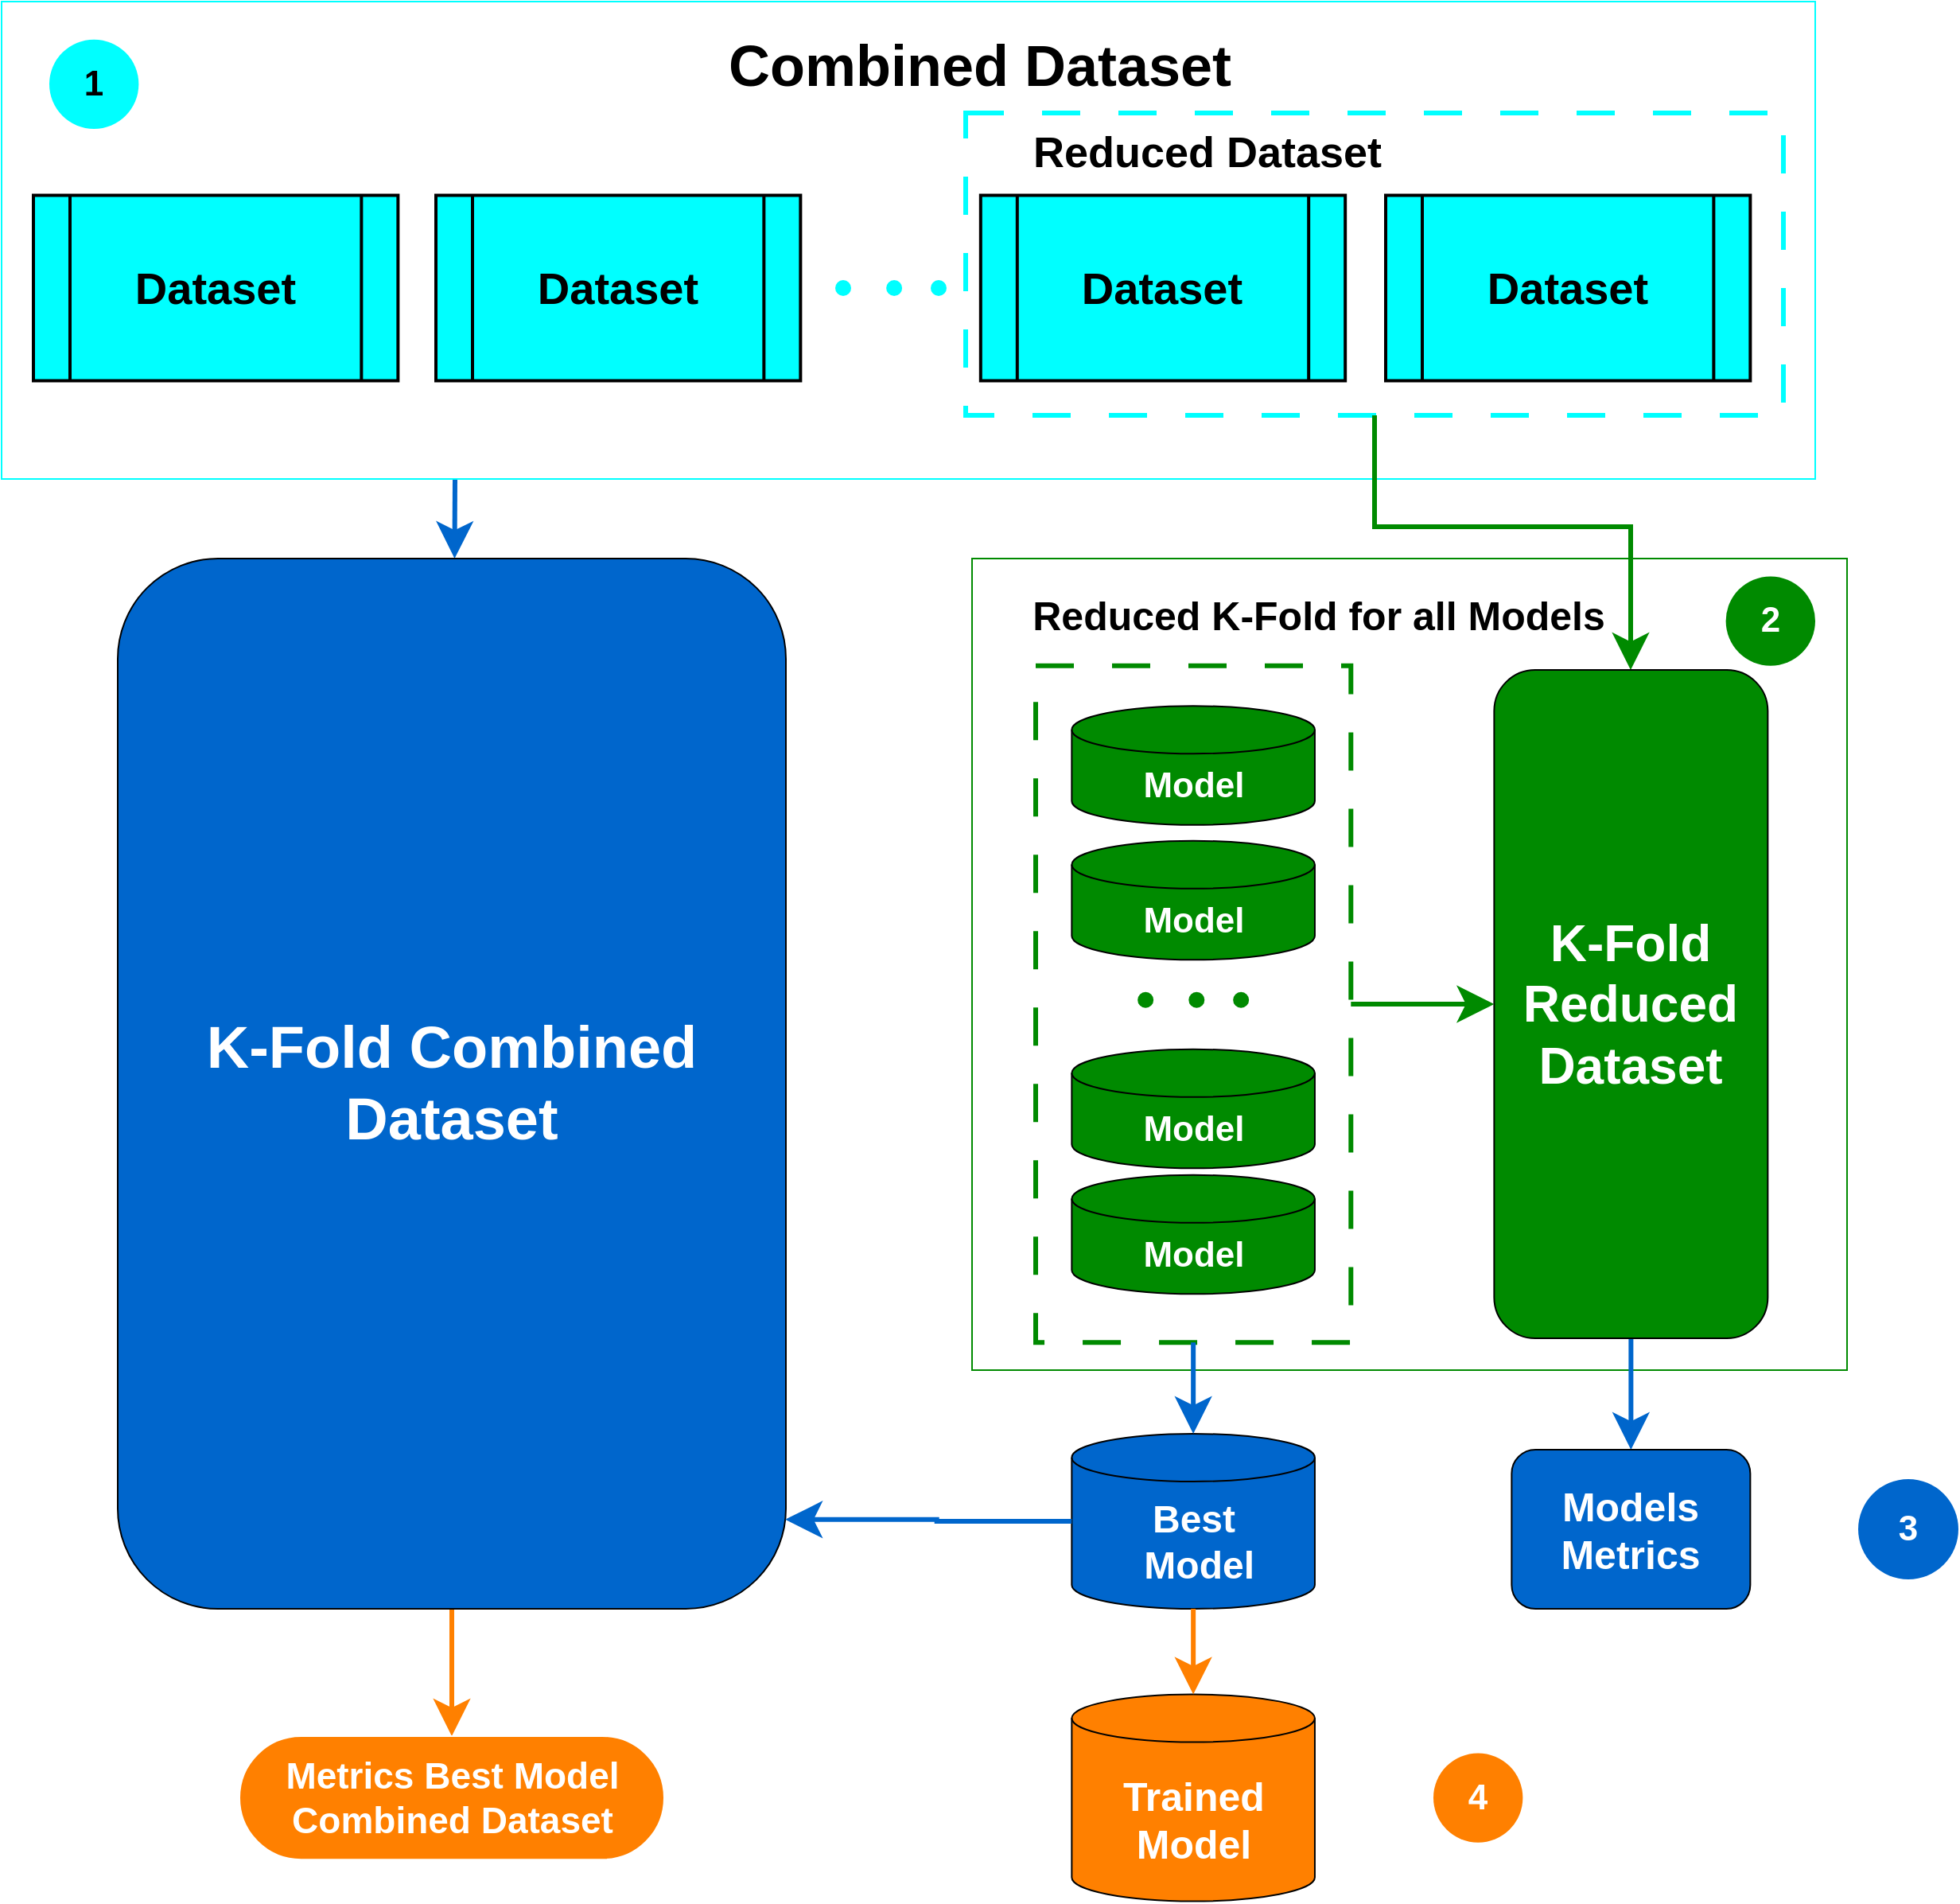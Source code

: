 <mxfile version="26.1.0">
  <diagram name="Page-1" id="Q9BpjxTj37zKO32zzQ5Q">
    <mxGraphModel dx="6615" dy="1667" grid="1" gridSize="10" guides="1" tooltips="1" connect="1" arrows="1" fold="1" page="1" pageScale="1" pageWidth="1654" pageHeight="2336" math="0" shadow="0">
      <root>
        <mxCell id="0" />
        <mxCell id="1" parent="0" />
        <mxCell id="lUGH-S_PGxwsq0GHNH-h-31" value="" style="rounded=0;whiteSpace=wrap;html=1;strokeColor=light-dark(#008a00, #ededed);" vertex="1" parent="1">
          <mxGeometry x="-2486" y="921" width="550" height="510" as="geometry" />
        </mxCell>
        <mxCell id="lUGH-S_PGxwsq0GHNH-h-49" style="rounded=0;orthogonalLoop=1;jettySize=auto;html=1;exitX=0.25;exitY=1;exitDx=0;exitDy=0;strokeWidth=3;endSize=14;startSize=14;strokeColor=light-dark(#0066cc, #ededed);" edge="1" parent="1" source="lUGH-S_PGxwsq0GHNH-h-2" target="lUGH-S_PGxwsq0GHNH-h-46">
          <mxGeometry relative="1" as="geometry" />
        </mxCell>
        <mxCell id="lUGH-S_PGxwsq0GHNH-h-2" value="" style="rounded=0;whiteSpace=wrap;html=1;strokeColor=light-dark(#00ffff, #ededed);" vertex="1" parent="1">
          <mxGeometry x="-3096" y="571" width="1140" height="300" as="geometry" />
        </mxCell>
        <mxCell id="lUGH-S_PGxwsq0GHNH-h-3" value="&lt;font style=&quot;font-size: 28px;&quot;&gt;&lt;b style=&quot;&quot;&gt;Dataset&lt;/b&gt;&lt;/font&gt;" style="shape=process;whiteSpace=wrap;html=1;backgroundOutline=1;fillColor=#00FFFF;strokeWidth=2;" vertex="1" parent="1">
          <mxGeometry x="-3076" y="692.745" width="229.18" height="116.515" as="geometry" />
        </mxCell>
        <mxCell id="lUGH-S_PGxwsq0GHNH-h-13" value="" style="rounded=0;whiteSpace=wrap;html=1;fillColor=none;strokeWidth=3;dashed=1;dashPattern=8 8;strokeColor=light-dark(#00ffff, #ededed);" vertex="1" parent="1">
          <mxGeometry x="-2490" y="641" width="514" height="190" as="geometry" />
        </mxCell>
        <mxCell id="lUGH-S_PGxwsq0GHNH-h-4" value="&lt;font style=&quot;font-size: 28px;&quot;&gt;&lt;b style=&quot;&quot;&gt;Dataset&lt;/b&gt;&lt;/font&gt;" style="shape=process;whiteSpace=wrap;html=1;backgroundOutline=1;fillColor=#00FFFF;strokeWidth=2;" vertex="1" parent="1">
          <mxGeometry x="-2226" y="692.745" width="229.18" height="116.515" as="geometry" />
        </mxCell>
        <mxCell id="lUGH-S_PGxwsq0GHNH-h-5" value="" style="ellipse;whiteSpace=wrap;html=1;aspect=fixed;strokeColor=none;fillColor=light-dark(#00ffff, #ededed);" vertex="1" parent="1">
          <mxGeometry x="-2539.93" y="746" width="10" height="10" as="geometry" />
        </mxCell>
        <mxCell id="lUGH-S_PGxwsq0GHNH-h-6" value="" style="ellipse;whiteSpace=wrap;html=1;aspect=fixed;strokeColor=none;fillColor=light-dark(#00ffff, #ededed);" vertex="1" parent="1">
          <mxGeometry x="-2512" y="746" width="10" height="10" as="geometry" />
        </mxCell>
        <mxCell id="lUGH-S_PGxwsq0GHNH-h-7" value="" style="ellipse;whiteSpace=wrap;html=1;aspect=fixed;strokeColor=none;fillColor=light-dark(#00ffff, #ededed);" vertex="1" parent="1">
          <mxGeometry x="-2572" y="746" width="10" height="10" as="geometry" />
        </mxCell>
        <mxCell id="lUGH-S_PGxwsq0GHNH-h-8" value="&lt;font style=&quot;font-size: 36px;&quot;&gt;&lt;b style=&quot;&quot;&gt;Combined Dataset&lt;/b&gt;&lt;/font&gt;" style="text;html=1;align=center;verticalAlign=middle;whiteSpace=wrap;rounded=0;fontColor=#000000;" vertex="1" parent="1">
          <mxGeometry x="-2721" y="594.82" width="480" height="33" as="geometry" />
        </mxCell>
        <mxCell id="lUGH-S_PGxwsq0GHNH-h-11" value="&lt;font style=&quot;font-size: 28px;&quot;&gt;&lt;b style=&quot;&quot;&gt;Dataset&lt;/b&gt;&lt;/font&gt;" style="shape=process;whiteSpace=wrap;html=1;backgroundOutline=1;fillColor=#00FFFF;strokeWidth=2;" vertex="1" parent="1">
          <mxGeometry x="-2823" y="692.745" width="229.18" height="116.515" as="geometry" />
        </mxCell>
        <mxCell id="lUGH-S_PGxwsq0GHNH-h-12" value="&lt;font style=&quot;font-size: 28px;&quot;&gt;&lt;b style=&quot;&quot;&gt;Dataset&lt;/b&gt;&lt;/font&gt;" style="shape=process;whiteSpace=wrap;html=1;backgroundOutline=1;fillColor=#00FFFF;strokeWidth=2;" vertex="1" parent="1">
          <mxGeometry x="-2480.59" y="692.745" width="229.18" height="116.515" as="geometry" />
        </mxCell>
        <mxCell id="lUGH-S_PGxwsq0GHNH-h-19" style="edgeStyle=orthogonalEdgeStyle;rounded=0;orthogonalLoop=1;jettySize=auto;html=1;strokeWidth=3;endSize=14;startSize=14;strokeColor=light-dark(#008a00, #ededed);" edge="1" parent="1" source="lUGH-S_PGxwsq0GHNH-h-13" target="lUGH-S_PGxwsq0GHNH-h-18">
          <mxGeometry relative="1" as="geometry">
            <Array as="points">
              <mxPoint x="-2233" y="901" />
              <mxPoint x="-2072" y="901" />
            </Array>
          </mxGeometry>
        </mxCell>
        <mxCell id="lUGH-S_PGxwsq0GHNH-h-14" value="&lt;b style=&quot;&quot;&gt;&lt;font style=&quot;font-size: 27px;&quot;&gt;Reduced Dataset&lt;/font&gt;&lt;/b&gt;" style="text;html=1;align=center;verticalAlign=middle;whiteSpace=wrap;rounded=0;" vertex="1" parent="1">
          <mxGeometry x="-2476" y="651" width="276" height="30" as="geometry" />
        </mxCell>
        <mxCell id="lUGH-S_PGxwsq0GHNH-h-16" value="&lt;font style=&quot;font-size: 22px; color: rgb(0, 0, 0);&quot;&gt;1&lt;/font&gt;" style="ellipse;whiteSpace=wrap;html=1;aspect=fixed;rotation=0;gradientColor=none;strokeColor=none;gradientDirection=east;fillColor=light-dark(#00ffff, #da83ff);rounded=0;pointerEvents=0;fontFamily=Helvetica;fontSize=16;fontColor=#FFFFFF;spacingTop=4;spacingBottom=4;spacingLeft=4;spacingRight=4;points=[];fontStyle=1" vertex="1" parent="1">
          <mxGeometry x="-3066.001" y="594.816" width="56.186" height="56.186" as="geometry" />
        </mxCell>
        <mxCell id="lUGH-S_PGxwsq0GHNH-h-38" style="edgeStyle=orthogonalEdgeStyle;rounded=0;orthogonalLoop=1;jettySize=auto;html=1;strokeWidth=3;endSize=14;startSize=14;strokeColor=light-dark(#0066cc, #ededed);" edge="1" parent="1" source="lUGH-S_PGxwsq0GHNH-h-18" target="lUGH-S_PGxwsq0GHNH-h-37">
          <mxGeometry relative="1" as="geometry" />
        </mxCell>
        <mxCell id="lUGH-S_PGxwsq0GHNH-h-18" value="&lt;b&gt;&lt;font style=&quot;color: rgb(255, 255, 255); font-size: 32px;&quot;&gt;K-Fold&lt;/font&gt;&lt;/b&gt;&lt;div&gt;&lt;b&gt;&lt;font style=&quot;color: rgb(255, 255, 255); font-size: 32px;&quot;&gt;Reduced Dataset&lt;/font&gt;&lt;/b&gt;&lt;/div&gt;" style="rounded=1;whiteSpace=wrap;html=1;fillColor=#008a00;strokeColor=#000000;fontColor=#ffffff;" vertex="1" parent="1">
          <mxGeometry x="-2157.82" y="991.01" width="172" height="420" as="geometry" />
        </mxCell>
        <mxCell id="lUGH-S_PGxwsq0GHNH-h-34" value="" style="group" vertex="1" connectable="0" parent="1">
          <mxGeometry x="-2446" y="988.39" width="198.15" height="488.38" as="geometry" />
        </mxCell>
        <mxCell id="lUGH-S_PGxwsq0GHNH-h-20" value="" style="rounded=0;whiteSpace=wrap;html=1;dashed=1;dashPattern=8 8;strokeWidth=3;strokeColor=light-dark(#008a00, #ededed);" vertex="1" parent="lUGH-S_PGxwsq0GHNH-h-34">
          <mxGeometry width="198.15" height="425.23" as="geometry" />
        </mxCell>
        <mxCell id="lUGH-S_PGxwsq0GHNH-h-21" value="&lt;font style=&quot;font-size: 22px;&quot; color=&quot;#ffffff&quot;&gt;&lt;b&gt;Model&lt;/b&gt;&lt;/font&gt;" style="shape=cylinder3;whiteSpace=wrap;html=1;boundedLbl=1;backgroundOutline=1;size=15;fillColor=light-dark(#008a00, #56aeff);" vertex="1" parent="lUGH-S_PGxwsq0GHNH-h-34">
          <mxGeometry x="22.68" y="25.23" width="152.79" height="74.77" as="geometry" />
        </mxCell>
        <mxCell id="lUGH-S_PGxwsq0GHNH-h-22" value="&lt;font style=&quot;font-size: 22px;&quot; color=&quot;#ffffff&quot;&gt;&lt;b&gt;Model&lt;/b&gt;&lt;/font&gt;" style="shape=cylinder3;whiteSpace=wrap;html=1;boundedLbl=1;backgroundOutline=1;size=15;fillColor=light-dark(#008a00, #56aeff);" vertex="1" parent="lUGH-S_PGxwsq0GHNH-h-34">
          <mxGeometry x="22.68" y="320" width="152.79" height="74.77" as="geometry" />
        </mxCell>
        <mxCell id="lUGH-S_PGxwsq0GHNH-h-24" value="&lt;font style=&quot;font-size: 22px;&quot; color=&quot;#ffffff&quot;&gt;&lt;b&gt;Model&lt;/b&gt;&lt;/font&gt;" style="shape=cylinder3;whiteSpace=wrap;html=1;boundedLbl=1;backgroundOutline=1;size=15;fillColor=light-dark(#008a00, #56aeff);" vertex="1" parent="lUGH-S_PGxwsq0GHNH-h-34">
          <mxGeometry x="22.68" y="110" width="152.79" height="74.77" as="geometry" />
        </mxCell>
        <mxCell id="lUGH-S_PGxwsq0GHNH-h-25" value="&lt;font style=&quot;font-size: 22px;&quot; color=&quot;#ffffff&quot;&gt;&lt;b&gt;Model&lt;/b&gt;&lt;/font&gt;" style="shape=cylinder3;whiteSpace=wrap;html=1;boundedLbl=1;backgroundOutline=1;size=15;fillColor=light-dark(#008a00, #56aeff);" vertex="1" parent="lUGH-S_PGxwsq0GHNH-h-34">
          <mxGeometry x="22.68" y="241" width="152.79" height="74.77" as="geometry" />
        </mxCell>
        <mxCell id="lUGH-S_PGxwsq0GHNH-h-26" value="" style="ellipse;whiteSpace=wrap;html=1;aspect=fixed;strokeColor=none;fillColor=light-dark(#008a00, #ededed);" vertex="1" parent="lUGH-S_PGxwsq0GHNH-h-34">
          <mxGeometry x="96.15" y="205" width="10" height="10" as="geometry" />
        </mxCell>
        <mxCell id="lUGH-S_PGxwsq0GHNH-h-27" value="" style="ellipse;whiteSpace=wrap;html=1;aspect=fixed;strokeColor=none;fillColor=light-dark(#008a00, #ededed);" vertex="1" parent="lUGH-S_PGxwsq0GHNH-h-34">
          <mxGeometry x="124.08" y="205" width="10" height="10" as="geometry" />
        </mxCell>
        <mxCell id="lUGH-S_PGxwsq0GHNH-h-28" value="" style="ellipse;whiteSpace=wrap;html=1;aspect=fixed;strokeColor=none;fillColor=light-dark(#008a00, #ededed);" vertex="1" parent="lUGH-S_PGxwsq0GHNH-h-34">
          <mxGeometry x="64.08" y="205" width="10" height="10" as="geometry" />
        </mxCell>
        <mxCell id="lUGH-S_PGxwsq0GHNH-h-35" value="&lt;font style=&quot;font-size: 25px;&quot;&gt;Reduced K-Fold for all Models&lt;/font&gt;" style="text;html=1;align=center;verticalAlign=middle;whiteSpace=wrap;rounded=0;fontStyle=1" vertex="1" parent="1">
          <mxGeometry x="-2456" y="941" width="376" height="30" as="geometry" />
        </mxCell>
        <mxCell id="lUGH-S_PGxwsq0GHNH-h-37" value="&lt;font style=&quot;font-size: 25px;&quot;&gt;&lt;b style=&quot;&quot;&gt;Models Metrics&lt;/b&gt;&lt;/font&gt;" style="rounded=1;whiteSpace=wrap;html=1;fillColor=light-dark(#0066cc, #ededed);fontColor=light-dark(#ffffff, #ededed);" vertex="1" parent="1">
          <mxGeometry x="-2146.82" y="1481" width="150" height="100" as="geometry" />
        </mxCell>
        <mxCell id="lUGH-S_PGxwsq0GHNH-h-39" value="&lt;font style=&quot;font-size: 24px;&quot; color=&quot;#ffffff&quot;&gt;&lt;b style=&quot;&quot;&gt;Best&lt;/b&gt;&lt;/font&gt;&lt;div&gt;&lt;font style=&quot;font-size: 24px;&quot; color=&quot;#ffffff&quot;&gt;&lt;b style=&quot;&quot;&gt;&amp;nbsp;Model&lt;/b&gt;&lt;/font&gt;&lt;/div&gt;" style="shape=cylinder3;whiteSpace=wrap;html=1;boundedLbl=1;backgroundOutline=1;size=15;fillColor=#0066CC;" vertex="1" parent="1">
          <mxGeometry x="-2423.32" y="1471" width="152.79" height="110" as="geometry" />
        </mxCell>
        <mxCell id="lUGH-S_PGxwsq0GHNH-h-40" style="edgeStyle=orthogonalEdgeStyle;rounded=0;orthogonalLoop=1;jettySize=auto;html=1;entryX=0.5;entryY=0;entryDx=0;entryDy=0;entryPerimeter=0;strokeWidth=3;endSize=14;startSize=14;strokeColor=light-dark(#0066cc, #ededed);" edge="1" parent="1" source="lUGH-S_PGxwsq0GHNH-h-20" target="lUGH-S_PGxwsq0GHNH-h-39">
          <mxGeometry relative="1" as="geometry" />
        </mxCell>
        <mxCell id="lUGH-S_PGxwsq0GHNH-h-42" style="edgeStyle=orthogonalEdgeStyle;rounded=0;orthogonalLoop=1;jettySize=auto;html=1;entryX=0;entryY=0.5;entryDx=0;entryDy=0;strokeWidth=3;endSize=14;startSize=14;strokeColor=light-dark(#008a00, #ededed);exitX=1;exitY=0.5;exitDx=0;exitDy=0;" edge="1" parent="1" source="lUGH-S_PGxwsq0GHNH-h-20" target="lUGH-S_PGxwsq0GHNH-h-18">
          <mxGeometry relative="1" as="geometry">
            <mxPoint x="-2246" y="1198" as="sourcePoint" />
          </mxGeometry>
        </mxCell>
        <mxCell id="lUGH-S_PGxwsq0GHNH-h-44" value="&lt;span style=&quot;font-size: 22px;&quot;&gt;3&lt;/span&gt;" style="ellipse;whiteSpace=wrap;html=1;aspect=fixed;rotation=0;gradientColor=none;strokeColor=none;gradientDirection=east;fillColor=light-dark(#0066cc, #56aeff);rounded=0;pointerEvents=0;fontFamily=Helvetica;fontSize=16;fontColor=#FFFFFF;spacingTop=4;spacingBottom=4;spacingLeft=4;spacingRight=4;points=[];fontStyle=1" vertex="1" parent="1">
          <mxGeometry x="-1928.989" y="1499.512" width="62.985" height="62.985" as="geometry" />
        </mxCell>
        <mxCell id="lUGH-S_PGxwsq0GHNH-h-45" value="&lt;font style=&quot;font-size: 22px;&quot;&gt;2&lt;/font&gt;" style="ellipse;whiteSpace=wrap;html=1;aspect=fixed;rotation=0;gradientColor=none;strokeColor=none;gradientDirection=east;fillColor=light-dark(#008a00, #da83ff);rounded=0;pointerEvents=0;fontFamily=Helvetica;fontSize=16;fontColor=#FFFFFF;spacingTop=4;spacingBottom=4;spacingLeft=4;spacingRight=4;points=[];fontStyle=1" vertex="1" parent="1">
          <mxGeometry x="-2012.181" y="932.206" width="56.186" height="56.186" as="geometry" />
        </mxCell>
        <mxCell id="lUGH-S_PGxwsq0GHNH-h-52" style="edgeStyle=orthogonalEdgeStyle;rounded=0;orthogonalLoop=1;jettySize=auto;html=1;strokeWidth=3;endSize=14;startSize=14;strokeColor=light-dark(#ff8000, #ededed);" edge="1" parent="1" source="lUGH-S_PGxwsq0GHNH-h-46" target="X8Hc2Y_s7gig6TFL8ieS-30">
          <mxGeometry relative="1" as="geometry" />
        </mxCell>
        <mxCell id="lUGH-S_PGxwsq0GHNH-h-46" value="&lt;b&gt;&lt;font style=&quot;color: rgb(255, 255, 255); font-size: 37px;&quot;&gt;K-Fold Combined&lt;/font&gt;&lt;/b&gt;&lt;div&gt;&lt;b&gt;&lt;font style=&quot;color: rgb(255, 255, 255); font-size: 37px;&quot;&gt;Dataset&lt;/font&gt;&lt;/b&gt;&lt;/div&gt;" style="rounded=1;whiteSpace=wrap;html=1;fillColor=light-dark(#0066cc, #43ba43);strokeColor=#000000;fontColor=#ffffff;" vertex="1" parent="1">
          <mxGeometry x="-3023" y="921" width="420" height="660" as="geometry" />
        </mxCell>
        <mxCell id="lUGH-S_PGxwsq0GHNH-h-51" style="edgeStyle=orthogonalEdgeStyle;rounded=0;orthogonalLoop=1;jettySize=auto;html=1;entryX=0.999;entryY=0.915;entryDx=0;entryDy=0;entryPerimeter=0;strokeWidth=3;endSize=14;startSize=14;strokeColor=light-dark(#0066cc, #ededed);" edge="1" parent="1" source="lUGH-S_PGxwsq0GHNH-h-39" target="lUGH-S_PGxwsq0GHNH-h-46">
          <mxGeometry relative="1" as="geometry" />
        </mxCell>
        <mxCell id="X8Hc2Y_s7gig6TFL8ieS-30" value="&lt;b style=&quot;color: rgb(255, 255, 255);&quot;&gt;&lt;font style=&quot;font-size: 23px;&quot;&gt;Metrics Best Model Combined Dataset&lt;/font&gt;&lt;/b&gt;" style="rounded=1;whiteSpace=wrap;html=1;fillColor=light-dark(#ff8000, #e96b12);fontColor=#000000;strokeColor=light-dark(#ffffff, #ff9164);arcSize=50;" parent="1" vertex="1">
          <mxGeometry x="-2946.5" y="1661" width="267" height="77.6" as="geometry" />
        </mxCell>
        <mxCell id="lUGH-S_PGxwsq0GHNH-h-53" value="&lt;font style=&quot;font-size: 25px;&quot; color=&quot;#ffffff&quot;&gt;&lt;b style=&quot;&quot;&gt;Trained&lt;/b&gt;&lt;/font&gt;&lt;div&gt;&lt;font style=&quot;font-size: 25px;&quot; color=&quot;#ffffff&quot;&gt;&lt;b style=&quot;&quot;&gt;Model&lt;/b&gt;&lt;/font&gt;&lt;/div&gt;" style="shape=cylinder3;whiteSpace=wrap;html=1;boundedLbl=1;backgroundOutline=1;size=15;fillColor=light-dark(#ff8000, #56aeff);" vertex="1" parent="1">
          <mxGeometry x="-2423.32" y="1634.8" width="152.79" height="130" as="geometry" />
        </mxCell>
        <mxCell id="lUGH-S_PGxwsq0GHNH-h-54" style="edgeStyle=orthogonalEdgeStyle;rounded=0;orthogonalLoop=1;jettySize=auto;html=1;entryX=0.5;entryY=0;entryDx=0;entryDy=0;entryPerimeter=0;strokeWidth=3;endSize=14;startSize=14;strokeColor=light-dark(#ff8000, #ededed);" edge="1" parent="1" source="lUGH-S_PGxwsq0GHNH-h-39" target="lUGH-S_PGxwsq0GHNH-h-53">
          <mxGeometry relative="1" as="geometry" />
        </mxCell>
        <mxCell id="lUGH-S_PGxwsq0GHNH-h-55" value="&lt;font style=&quot;font-size: 22px;&quot;&gt;4&lt;/font&gt;" style="ellipse;whiteSpace=wrap;html=1;aspect=fixed;rotation=0;gradientColor=none;strokeColor=none;gradientDirection=east;fillColor=#FF8000;rounded=0;pointerEvents=0;fontFamily=Helvetica;fontSize=16;fontColor=#FFFFFF;spacingTop=4;spacingBottom=4;spacingLeft=4;spacingRight=4;points=[];fontStyle=1" vertex="1" parent="1">
          <mxGeometry x="-2196.002" y="1671.702" width="56.186" height="56.186" as="geometry" />
        </mxCell>
      </root>
    </mxGraphModel>
  </diagram>
</mxfile>
